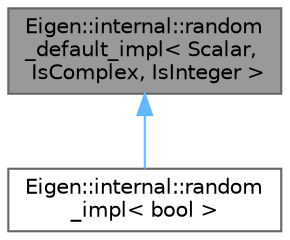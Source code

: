 digraph "Eigen::internal::random_default_impl&lt; Scalar, IsComplex, IsInteger &gt;"
{
 // LATEX_PDF_SIZE
  bgcolor="transparent";
  edge [fontname=Helvetica,fontsize=10,labelfontname=Helvetica,labelfontsize=10];
  node [fontname=Helvetica,fontsize=10,shape=box,height=0.2,width=0.4];
  Node1 [id="Node000001",label="Eigen::internal::random\l_default_impl\< Scalar,\l IsComplex, IsInteger \>",height=0.2,width=0.4,color="gray40", fillcolor="grey60", style="filled", fontcolor="black",tooltip=" "];
  Node1 -> Node2 [id="edge1_Node000001_Node000002",dir="back",color="steelblue1",style="solid",tooltip=" "];
  Node2 [id="Node000002",label="Eigen::internal::random\l_impl\< bool \>",height=0.2,width=0.4,color="gray40", fillcolor="white", style="filled",URL="$struct_eigen_1_1internal_1_1random__impl_3_01bool_01_4.html",tooltip=" "];
}

